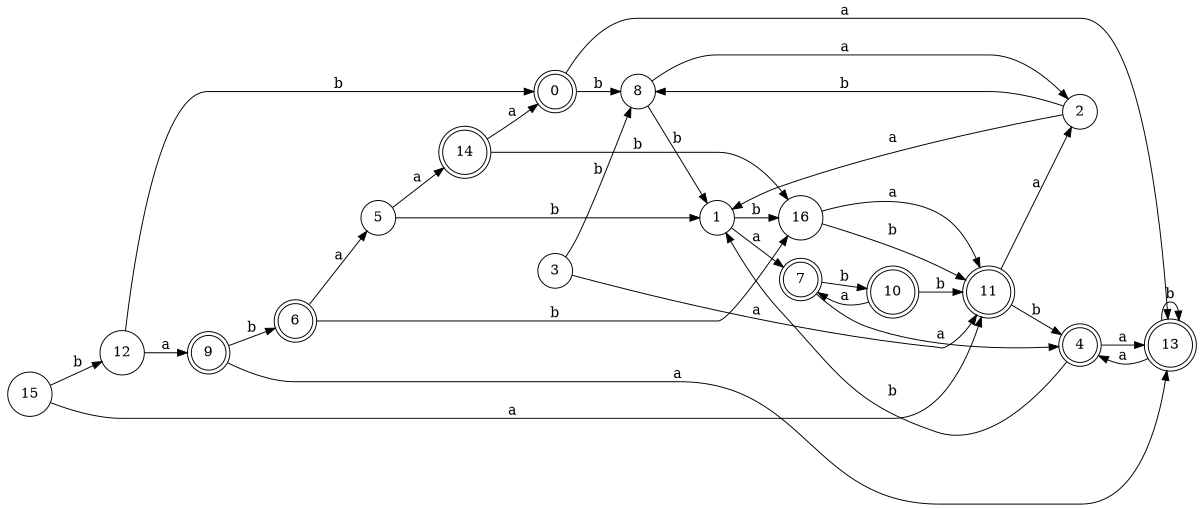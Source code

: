 digraph n14_7 {
__start0 [label="" shape="none"];

rankdir=LR;
size="8,5";

s0 [style="rounded,filled", color="black", fillcolor="white" shape="doublecircle", label="0"];
s1 [style="filled", color="black", fillcolor="white" shape="circle", label="1"];
s2 [style="filled", color="black", fillcolor="white" shape="circle", label="2"];
s3 [style="filled", color="black", fillcolor="white" shape="circle", label="3"];
s4 [style="rounded,filled", color="black", fillcolor="white" shape="doublecircle", label="4"];
s5 [style="filled", color="black", fillcolor="white" shape="circle", label="5"];
s6 [style="rounded,filled", color="black", fillcolor="white" shape="doublecircle", label="6"];
s7 [style="rounded,filled", color="black", fillcolor="white" shape="doublecircle", label="7"];
s8 [style="filled", color="black", fillcolor="white" shape="circle", label="8"];
s9 [style="rounded,filled", color="black", fillcolor="white" shape="doublecircle", label="9"];
s10 [style="rounded,filled", color="black", fillcolor="white" shape="doublecircle", label="10"];
s11 [style="rounded,filled", color="black", fillcolor="white" shape="doublecircle", label="11"];
s12 [style="filled", color="black", fillcolor="white" shape="circle", label="12"];
s13 [style="rounded,filled", color="black", fillcolor="white" shape="doublecircle", label="13"];
s14 [style="rounded,filled", color="black", fillcolor="white" shape="doublecircle", label="14"];
s15 [style="filled", color="black", fillcolor="white" shape="circle", label="15"];
s16 [style="filled", color="black", fillcolor="white" shape="circle", label="16"];
s0 -> s13 [label="a"];
s0 -> s8 [label="b"];
s1 -> s7 [label="a"];
s1 -> s16 [label="b"];
s2 -> s1 [label="a"];
s2 -> s8 [label="b"];
s3 -> s11 [label="a"];
s3 -> s8 [label="b"];
s4 -> s13 [label="a"];
s4 -> s1 [label="b"];
s5 -> s14 [label="a"];
s5 -> s1 [label="b"];
s6 -> s5 [label="a"];
s6 -> s16 [label="b"];
s7 -> s4 [label="a"];
s7 -> s10 [label="b"];
s8 -> s2 [label="a"];
s8 -> s1 [label="b"];
s9 -> s13 [label="a"];
s9 -> s6 [label="b"];
s10 -> s7 [label="a"];
s10 -> s11 [label="b"];
s11 -> s2 [label="a"];
s11 -> s4 [label="b"];
s12 -> s9 [label="a"];
s12 -> s0 [label="b"];
s13 -> s4 [label="a"];
s13 -> s13 [label="b"];
s14 -> s0 [label="a"];
s14 -> s16 [label="b"];
s15 -> s11 [label="a"];
s15 -> s12 [label="b"];
s16 -> s11 [label="a"];
s16 -> s11 [label="b"];

}
